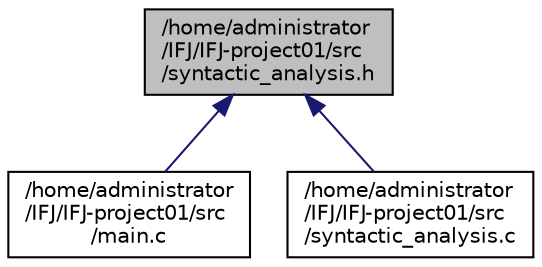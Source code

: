 digraph "/home/administrator/IFJ/IFJ-project01/src/syntactic_analysis.h"
{
 // LATEX_PDF_SIZE
  edge [fontname="Helvetica",fontsize="10",labelfontname="Helvetica",labelfontsize="10"];
  node [fontname="Helvetica",fontsize="10",shape=record];
  Node1 [label="/home/administrator\l/IFJ/IFJ-project01/src\l/syntactic_analysis.h",height=0.2,width=0.4,color="black", fillcolor="grey75", style="filled", fontcolor="black",tooltip=" "];
  Node1 -> Node2 [dir="back",color="midnightblue",fontsize="10",style="solid",fontname="Helvetica"];
  Node2 [label="/home/administrator\l/IFJ/IFJ-project01/src\l/main.c",height=0.2,width=0.4,color="black", fillcolor="white", style="filled",URL="$main_8c.html",tooltip=" "];
  Node1 -> Node3 [dir="back",color="midnightblue",fontsize="10",style="solid",fontname="Helvetica"];
  Node3 [label="/home/administrator\l/IFJ/IFJ-project01/src\l/syntactic_analysis.c",height=0.2,width=0.4,color="black", fillcolor="white", style="filled",URL="$syntactic__analysis_8c.html",tooltip=" "];
}
